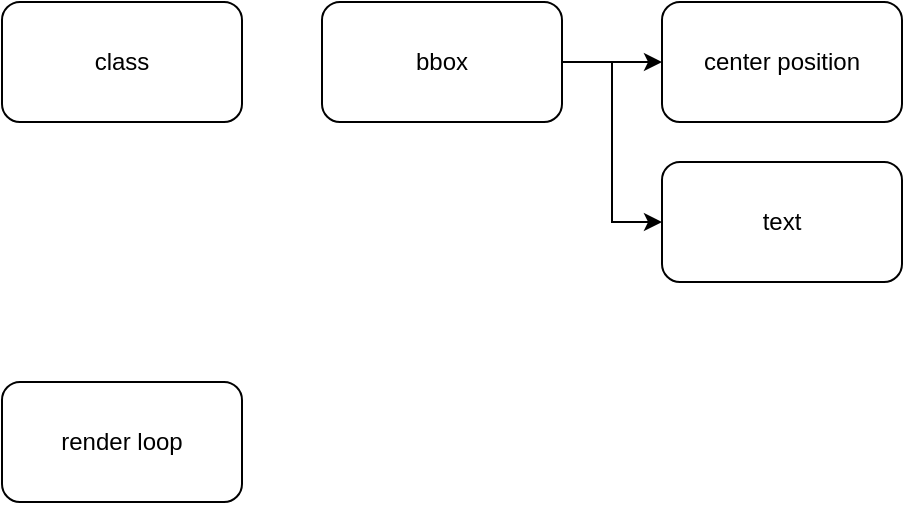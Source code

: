 <mxfile version="17.4.6" type="github">
  <diagram id="MZ8gK1X39FXPBPDZzGN7" name="Page-1">
    <mxGraphModel dx="925" dy="536" grid="1" gridSize="10" guides="1" tooltips="1" connect="1" arrows="1" fold="1" page="1" pageScale="1" pageWidth="827" pageHeight="1169" math="0" shadow="0">
      <root>
        <mxCell id="0" />
        <mxCell id="1" parent="0" />
        <mxCell id="au5QJvho7mGoSFGisxVg-1" value="render loop" style="rounded=1;whiteSpace=wrap;html=1;" vertex="1" parent="1">
          <mxGeometry x="150" y="200" width="120" height="60" as="geometry" />
        </mxCell>
        <mxCell id="au5QJvho7mGoSFGisxVg-2" value="class" style="rounded=1;whiteSpace=wrap;html=1;" vertex="1" parent="1">
          <mxGeometry x="150" y="10" width="120" height="60" as="geometry" />
        </mxCell>
        <mxCell id="au5QJvho7mGoSFGisxVg-5" style="edgeStyle=orthogonalEdgeStyle;rounded=0;orthogonalLoop=1;jettySize=auto;html=1;entryX=0;entryY=0.5;entryDx=0;entryDy=0;" edge="1" parent="1" source="au5QJvho7mGoSFGisxVg-3" target="au5QJvho7mGoSFGisxVg-4">
          <mxGeometry relative="1" as="geometry" />
        </mxCell>
        <mxCell id="au5QJvho7mGoSFGisxVg-7" style="edgeStyle=orthogonalEdgeStyle;rounded=0;orthogonalLoop=1;jettySize=auto;html=1;entryX=0;entryY=0.5;entryDx=0;entryDy=0;" edge="1" parent="1" source="au5QJvho7mGoSFGisxVg-3" target="au5QJvho7mGoSFGisxVg-6">
          <mxGeometry relative="1" as="geometry" />
        </mxCell>
        <mxCell id="au5QJvho7mGoSFGisxVg-3" value="bbox" style="rounded=1;whiteSpace=wrap;html=1;" vertex="1" parent="1">
          <mxGeometry x="310" y="10" width="120" height="60" as="geometry" />
        </mxCell>
        <mxCell id="au5QJvho7mGoSFGisxVg-4" value="center position" style="rounded=1;whiteSpace=wrap;html=1;" vertex="1" parent="1">
          <mxGeometry x="480" y="10" width="120" height="60" as="geometry" />
        </mxCell>
        <mxCell id="au5QJvho7mGoSFGisxVg-6" value="text" style="rounded=1;whiteSpace=wrap;html=1;" vertex="1" parent="1">
          <mxGeometry x="480" y="90" width="120" height="60" as="geometry" />
        </mxCell>
      </root>
    </mxGraphModel>
  </diagram>
</mxfile>
